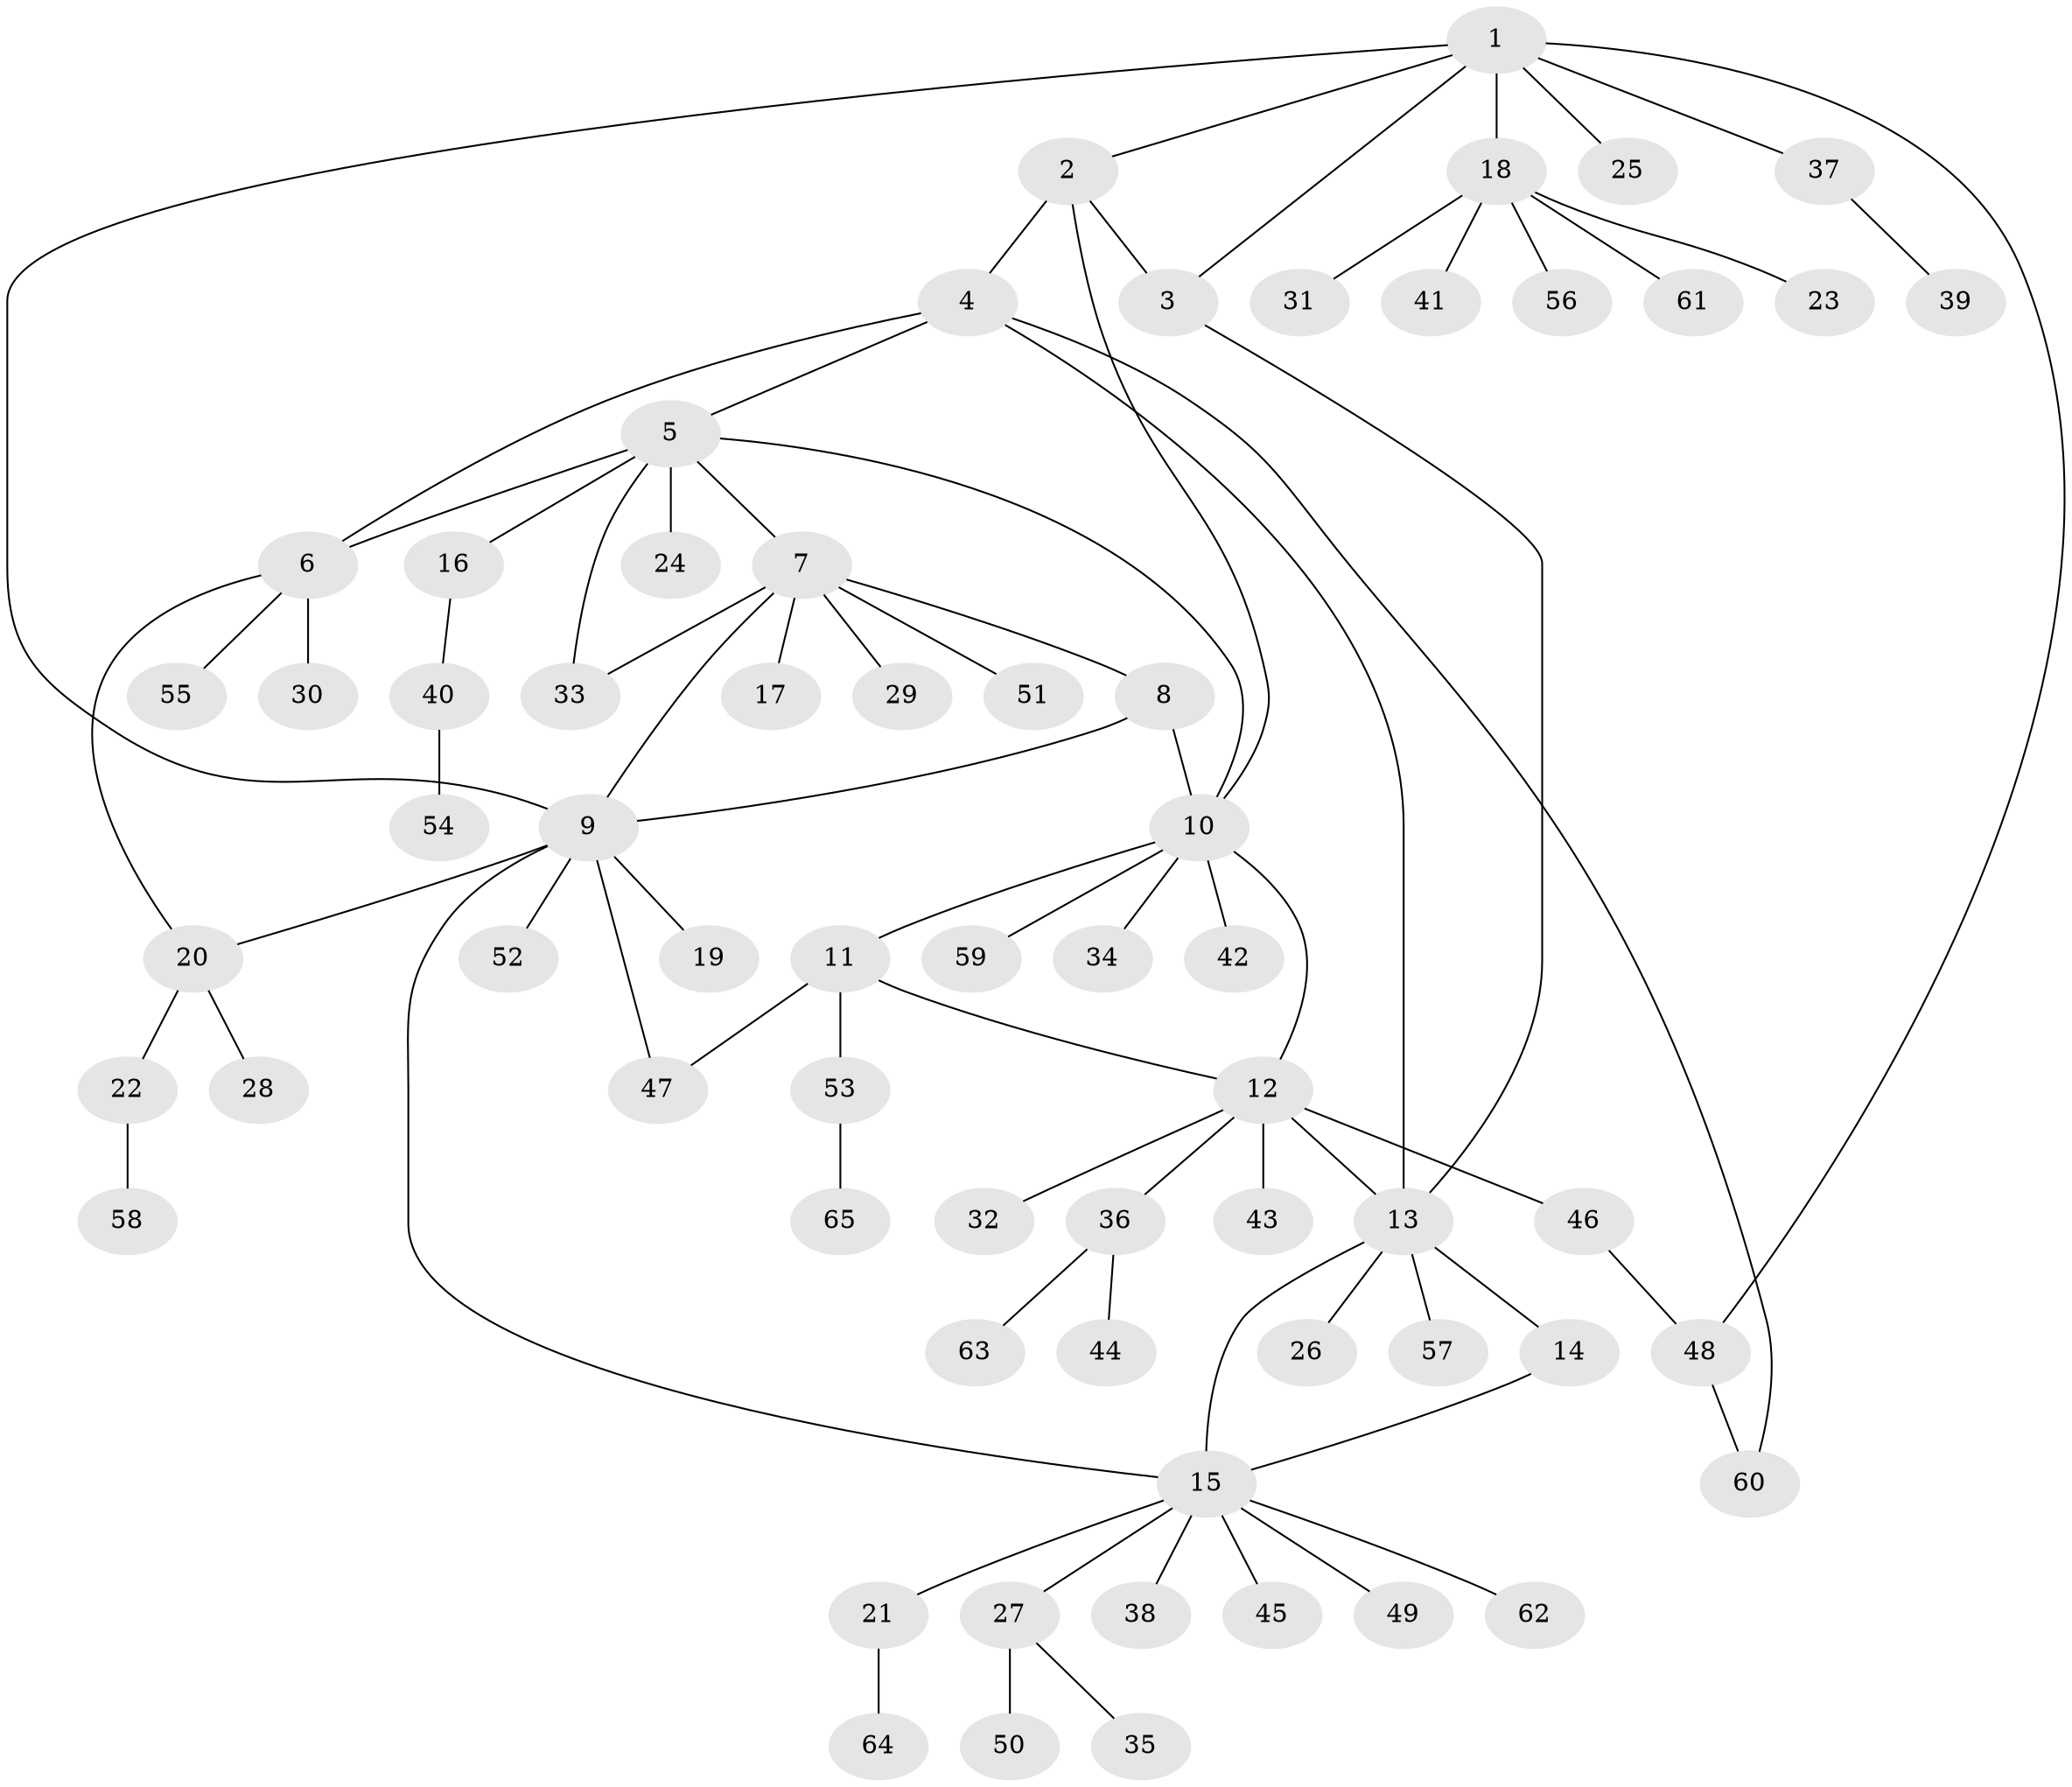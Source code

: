 // Generated by graph-tools (version 1.1) at 2025/02/03/09/25 03:02:43]
// undirected, 65 vertices, 80 edges
graph export_dot {
graph [start="1"]
  node [color=gray90,style=filled];
  1;
  2;
  3;
  4;
  5;
  6;
  7;
  8;
  9;
  10;
  11;
  12;
  13;
  14;
  15;
  16;
  17;
  18;
  19;
  20;
  21;
  22;
  23;
  24;
  25;
  26;
  27;
  28;
  29;
  30;
  31;
  32;
  33;
  34;
  35;
  36;
  37;
  38;
  39;
  40;
  41;
  42;
  43;
  44;
  45;
  46;
  47;
  48;
  49;
  50;
  51;
  52;
  53;
  54;
  55;
  56;
  57;
  58;
  59;
  60;
  61;
  62;
  63;
  64;
  65;
  1 -- 2;
  1 -- 3;
  1 -- 9;
  1 -- 18;
  1 -- 25;
  1 -- 37;
  1 -- 48;
  2 -- 3;
  2 -- 4;
  2 -- 10;
  3 -- 13;
  4 -- 5;
  4 -- 6;
  4 -- 13;
  4 -- 60;
  5 -- 6;
  5 -- 7;
  5 -- 10;
  5 -- 16;
  5 -- 24;
  5 -- 33;
  6 -- 20;
  6 -- 30;
  6 -- 55;
  7 -- 8;
  7 -- 9;
  7 -- 17;
  7 -- 29;
  7 -- 33;
  7 -- 51;
  8 -- 9;
  8 -- 10;
  9 -- 15;
  9 -- 19;
  9 -- 20;
  9 -- 47;
  9 -- 52;
  10 -- 11;
  10 -- 12;
  10 -- 34;
  10 -- 42;
  10 -- 59;
  11 -- 12;
  11 -- 47;
  11 -- 53;
  12 -- 13;
  12 -- 32;
  12 -- 36;
  12 -- 43;
  12 -- 46;
  13 -- 14;
  13 -- 15;
  13 -- 26;
  13 -- 57;
  14 -- 15;
  15 -- 21;
  15 -- 27;
  15 -- 38;
  15 -- 45;
  15 -- 49;
  15 -- 62;
  16 -- 40;
  18 -- 23;
  18 -- 31;
  18 -- 41;
  18 -- 56;
  18 -- 61;
  20 -- 22;
  20 -- 28;
  21 -- 64;
  22 -- 58;
  27 -- 35;
  27 -- 50;
  36 -- 44;
  36 -- 63;
  37 -- 39;
  40 -- 54;
  46 -- 48;
  48 -- 60;
  53 -- 65;
}
